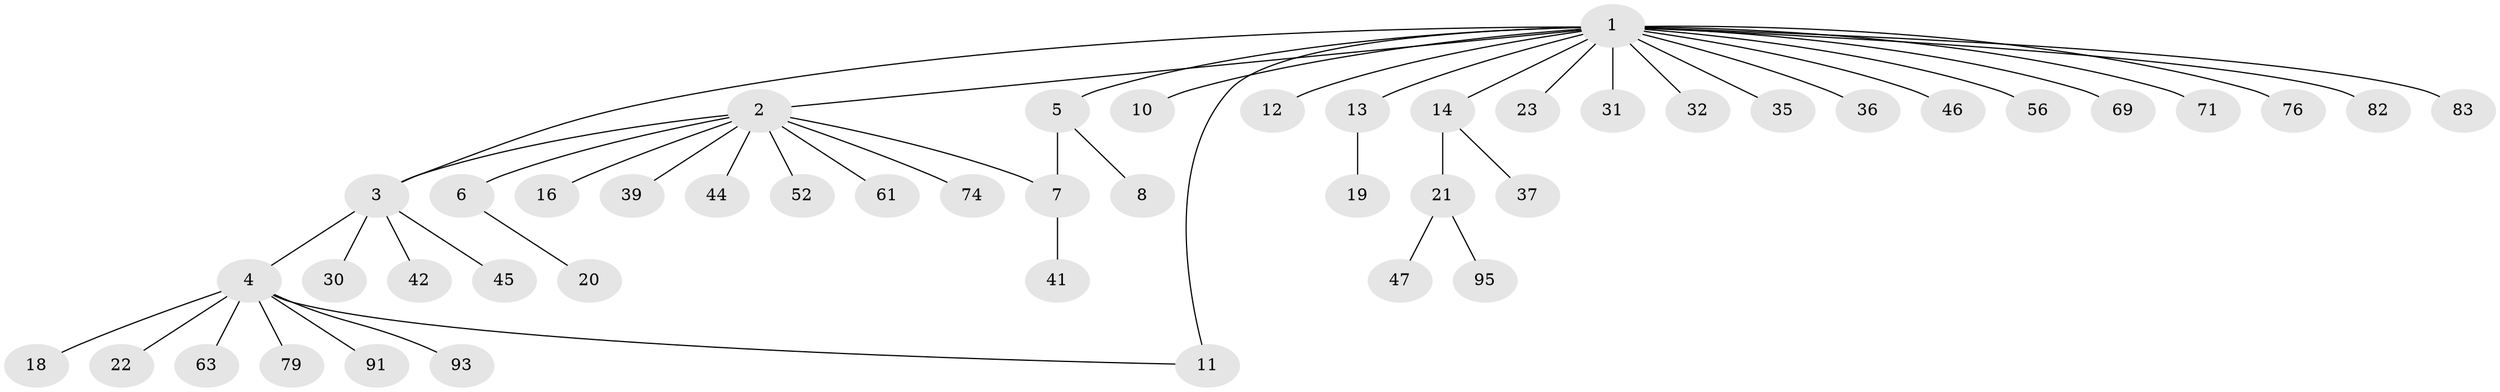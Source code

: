 // original degree distribution, {19: 0.010526315789473684, 10: 0.010526315789473684, 7: 0.021052631578947368, 8: 0.021052631578947368, 2: 0.21052631578947367, 3: 0.11578947368421053, 4: 0.021052631578947368, 1: 0.5894736842105263}
// Generated by graph-tools (version 1.1) at 2025/14/03/09/25 04:14:44]
// undirected, 47 vertices, 49 edges
graph export_dot {
graph [start="1"]
  node [color=gray90,style=filled];
  1 [super="+9"];
  2;
  3 [super="+15"];
  4;
  5 [super="+51+34+72+60"];
  6;
  7;
  8 [super="+81"];
  10 [super="+64"];
  11 [super="+26+58+67+77+24+43+38"];
  12;
  13 [super="+40"];
  14;
  16;
  18 [super="+29+53"];
  19 [super="+49+33"];
  20 [super="+54"];
  21 [super="+78+62+27"];
  22;
  23 [super="+55"];
  30;
  31;
  32 [super="+50"];
  35 [super="+89"];
  36 [super="+90"];
  37;
  39 [super="+59"];
  41 [super="+57"];
  42;
  44;
  45 [super="+68"];
  46;
  47;
  52;
  56;
  61 [super="+88"];
  63;
  69;
  71;
  74;
  76;
  79;
  82;
  83;
  91;
  93;
  95;
  1 -- 2;
  1 -- 3;
  1 -- 5;
  1 -- 11 [weight=2];
  1 -- 12;
  1 -- 13;
  1 -- 14;
  1 -- 23;
  1 -- 31;
  1 -- 35;
  1 -- 36;
  1 -- 46;
  1 -- 56;
  1 -- 69;
  1 -- 76;
  1 -- 82;
  1 -- 83;
  1 -- 32;
  1 -- 10;
  1 -- 71;
  2 -- 3;
  2 -- 6;
  2 -- 7;
  2 -- 16;
  2 -- 39;
  2 -- 44;
  2 -- 52;
  2 -- 61;
  2 -- 74;
  3 -- 4;
  3 -- 30;
  3 -- 42;
  3 -- 45;
  4 -- 18;
  4 -- 22;
  4 -- 63;
  4 -- 79;
  4 -- 91;
  4 -- 93;
  4 -- 11;
  5 -- 7;
  5 -- 8;
  6 -- 20;
  7 -- 41;
  13 -- 19;
  14 -- 21;
  14 -- 37;
  21 -- 47;
  21 -- 95;
}
